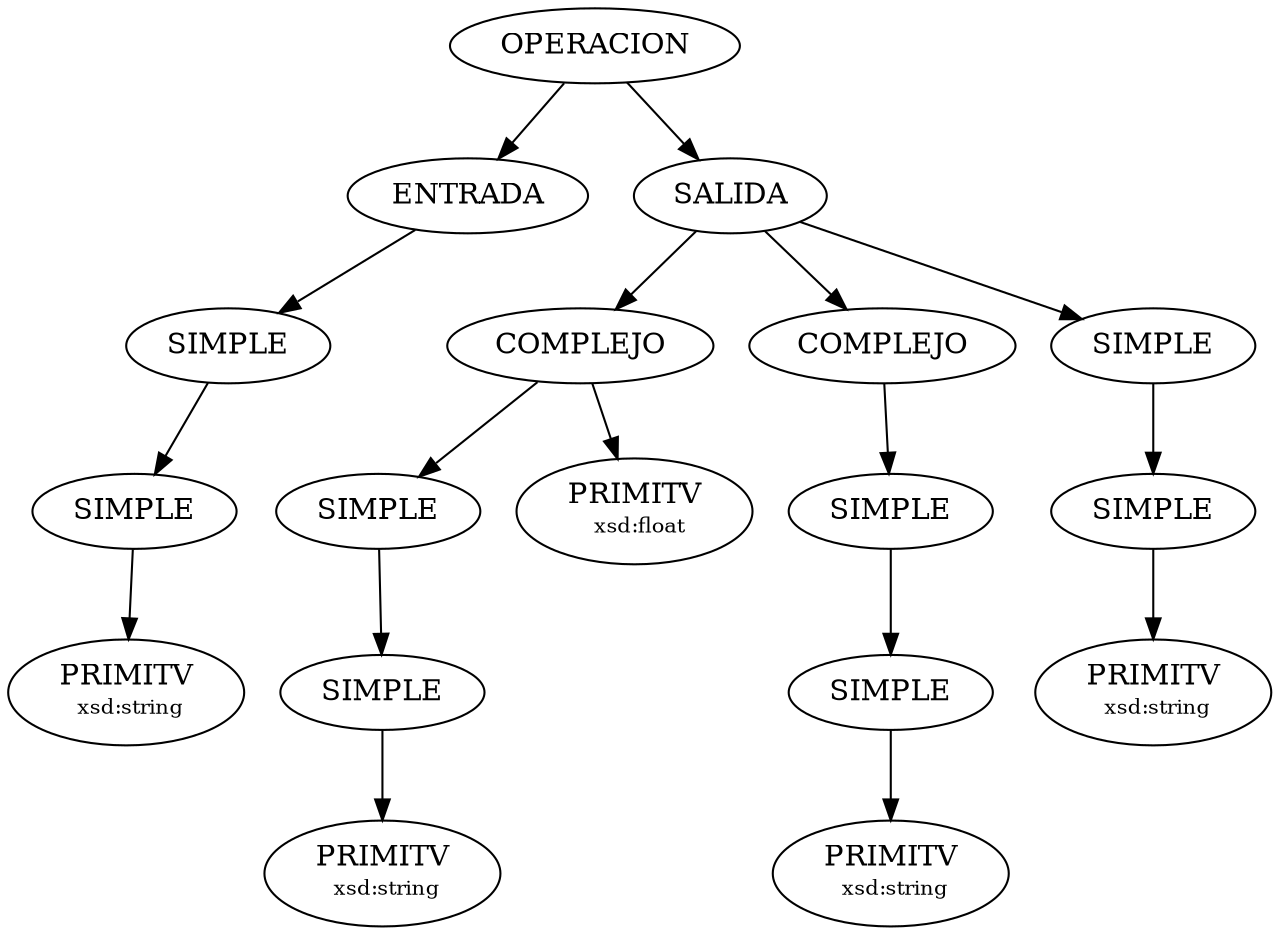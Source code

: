 digraph G
{
N0R0n0 [label="OPERACION"];
N1R0n0 [label="ENTRADA"];
N2R0n0 [label="SIMPLE"];
N3R0n0 [label="SIMPLE"];
N4R0n0 [label=<PRIMITV<BR/> <FONT POINT-SIZE="10">xsd:string</FONT>>];
N1R0n1 [label="SALIDA"];
N2R1n0 [label="COMPLEJO"];
N3R2n0 [label="SIMPLE"];
N4R2n0 [label="SIMPLE"];
N5R0n0 [label=<PRIMITV<BR/> <FONT POINT-SIZE="10">xsd:string</FONT>>];
N3R2n1 [label=<PRIMITV<BR/> <FONT POINT-SIZE="10">xsd:float</FONT>>];
N2R1n1 [label="COMPLEJO"];
N3R3n0 [label="SIMPLE"];
N4R3n0 [label="SIMPLE"];
N5R1n0 [label=<PRIMITV<BR/> <FONT POINT-SIZE="10">xsd:string</FONT>>];
N2R1n2 [label="SIMPLE"];
N3R1n0 [label="SIMPLE"];
N4R1n0 [label=<PRIMITV<BR/> <FONT POINT-SIZE="10">xsd:string</FONT>>];

N0R0n0 -> N1R0n0;
N1R0n0 -> N2R0n0;
N2R0n0 -> N3R0n0;
N3R0n0 -> N4R0n0;
N0R0n0 -> N1R0n1;
N1R0n1 -> N2R1n0;
N2R1n0 -> N3R2n0;
N3R2n0 -> N4R2n0;
N4R2n0 -> N5R0n0;
N2R1n0 -> N3R2n1;
N1R0n1 -> N2R1n1;
N2R1n1 -> N3R3n0;
N3R3n0 -> N4R3n0;
N4R3n0 -> N5R1n0;
N1R0n1 -> N2R1n2;
N2R1n2 -> N3R1n0;
N3R1n0 -> N4R1n0;

}
